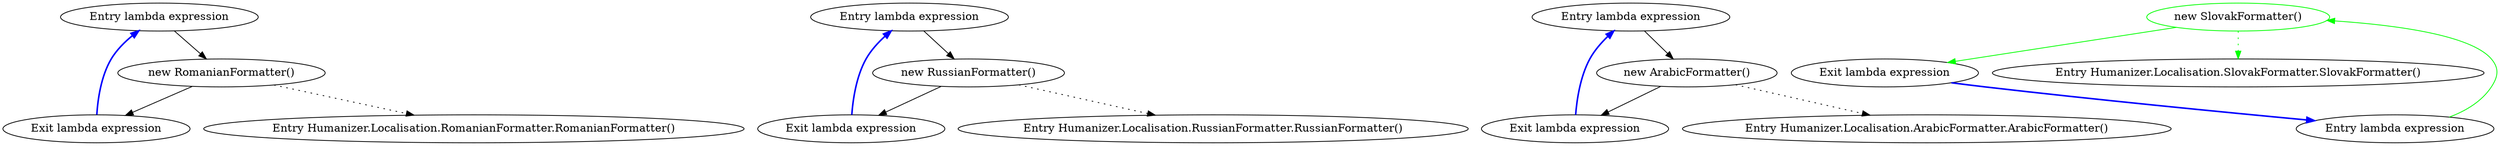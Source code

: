 digraph  {
n0 [label="Entry lambda expression", span="15-15", cluster="lambda expression"];
n1 [label="new RomanianFormatter()", span="15-15", cluster="lambda expression"];
n2 [label="Exit lambda expression", span="15-15", cluster="lambda expression"];
n3 [label="Entry Humanizer.Localisation.RomanianFormatter.RomanianFormatter()", span="2-2", cluster="Humanizer.Localisation.RomanianFormatter.RomanianFormatter()"];
n4 [label="Entry lambda expression", span="16-16", cluster="lambda expression"];
n5 [label="new RussianFormatter()", span="16-16", cluster="lambda expression"];
n6 [label="Exit lambda expression", span="16-16", cluster="lambda expression"];
n7 [label="Entry Humanizer.Localisation.RussianFormatter.RussianFormatter()", span="2-2", cluster="Humanizer.Localisation.RussianFormatter.RussianFormatter()"];
n8 [label="Entry lambda expression", span="17-17", cluster="lambda expression"];
n9 [label="new ArabicFormatter()", span="17-17", cluster="lambda expression"];
n10 [label="Exit lambda expression", span="17-17", cluster="lambda expression"];
n11 [label="Entry Humanizer.Localisation.ArabicFormatter.ArabicFormatter()", span="2-2", cluster="Humanizer.Localisation.ArabicFormatter.ArabicFormatter()"];
d13 [label="new SlovakFormatter()", span="18-18", cluster="lambda expression", color=green, community=0];
d12 [label="Entry lambda expression", span="18-18", cluster="lambda expression"];
d14 [label="Exit lambda expression", span="18-18", cluster="lambda expression"];
d15 [label="Entry Humanizer.Localisation.SlovakFormatter.SlovakFormatter()", span="2-2", cluster="Humanizer.Localisation.SlovakFormatter.SlovakFormatter()"];
n0 -> n1  [key=0, style=solid];
n1 -> n2  [key=0, style=solid];
n1 -> n3  [key=2, style=dotted];
n2 -> n0  [key=0, style=bold, color=blue];
n4 -> n5  [key=0, style=solid];
n5 -> n6  [key=0, style=solid];
n5 -> n7  [key=2, style=dotted];
n6 -> n4  [key=0, style=bold, color=blue];
n8 -> n9  [key=0, style=solid];
n9 -> n10  [key=0, style=solid];
n9 -> n11  [key=2, style=dotted];
n10 -> n8  [key=0, style=bold, color=blue];
d13 -> d14  [key=0, style=solid, color=green];
d13 -> d15  [key=2, style=dotted, color=green];
d12 -> d13  [key=0, style=solid, color=green];
d14 -> d12  [key=0, style=bold, color=blue];
}
